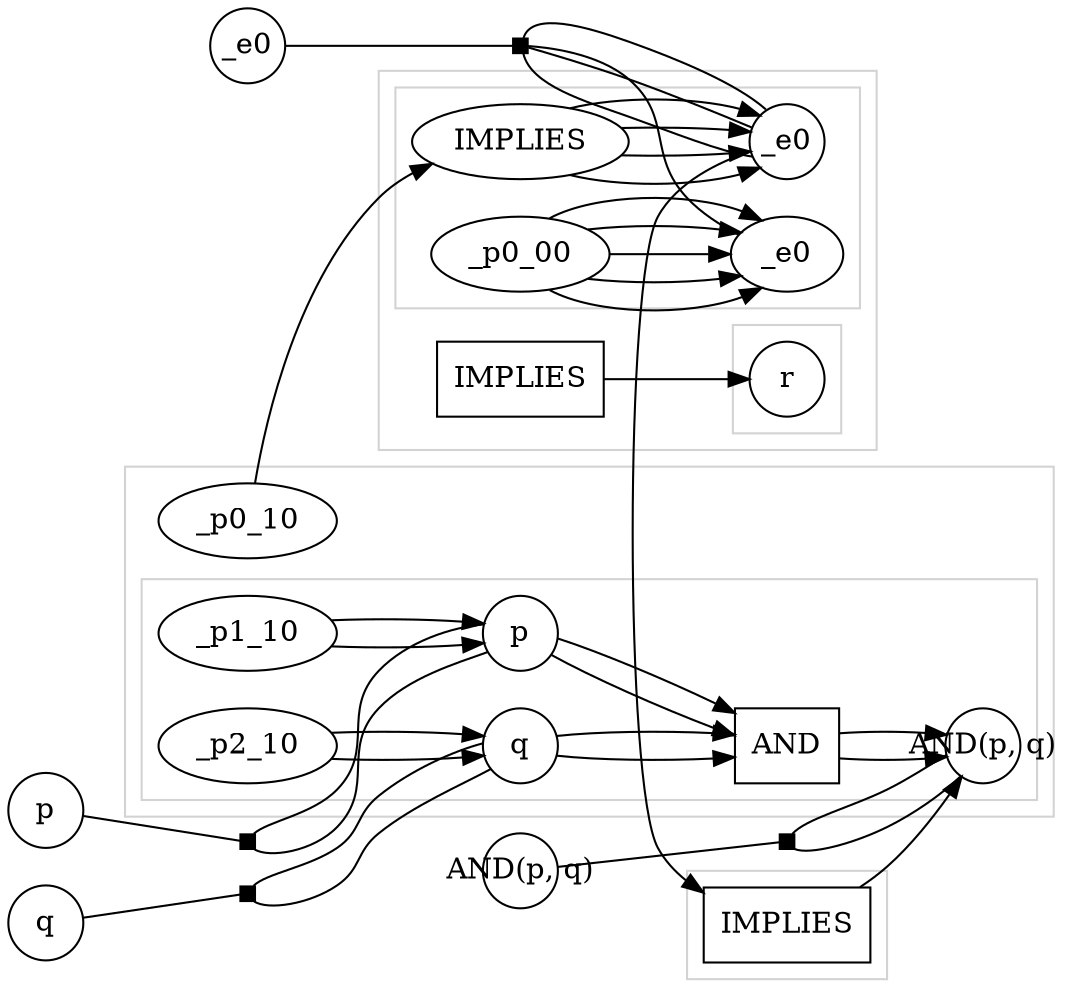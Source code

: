 digraph G {
  rankdir="LR";

  subgraph place {
    node [shape=circle,fixedsize=true,width=.5];
    _p0 [label="_e0"] ;
    _p1 [label="AND(p, q)"] ;
    _p2 [label="p"] ;
    _p3 [label="q"] ;
  } 

  subgraph transitions {
    node [shape=rect,height=.5,width=.5];
    _t0 [label="",height=.1,width=.1,style=filled,width=.1,color=black] ;
    _t1 [label="",height=.1,width=.1,style=filled,width=.1,color=black] ;
    _t2 [label="",height=.1,width=.1,style=filled,width=.1,color=black] ;
    _t3 [label="",height=.1,width=.1,style=filled,width=.1,color=black] ;
  } 

  subgraph cluster_0 {
    color=lightgray ;

    subgraph transitions {
      node [shape=rect,height=.5,width=.5];
      _t0_0 [label="IMPLIES"] ;
    } 

    subgraph cluster0_0 {
      color=lightgray ;

      subgraph place {
        node [shape=circle,fixedsize=true,width=.5];
        _p0_01 [label="r"] ;
      } 
    }

    subgraph cluster0_1 {
      color=lightgray ;

      subgraph place {
        node [shape=circle,fixedsize=true,width=.5];
        _p0_20 [label="_e0"] ;
      } 

      _t0_1 -> _p0_20 [] ;
      _p0_00 -> _p0_11 [] ;
    }

    subgraph cluster0_2 {
      color=lightgray ;

      subgraph place {
        node [shape=circle,fixedsize=true,width=.5];
        _p0_11 [label="_e0"] ;
      } 

      _p0_00 -> _p0_11 [] ;
    }

    _p0_00 -> _p0_11 [] ;
    _t0_0 -> _p0_01 [] ;
  }

  subgraph cluster_1 {
    color=lightgray ;

    subgraph transitions {
      node [shape=rect,height=.5,width=.5];
      _t0_1 [label="IMPLIES"] ;
    } 

    subgraph cluster1_0 {
      color=lightgray ;

      subgraph place {
        node [shape=circle,fixedsize=true,width=.5];
        _p0_21 [label="AND(p, q)"] ;
        _p1_21 [label="p"] ;
        _p2_21 [label="q"] ;
      } 

      subgraph transitions {
        node [shape=rect,height=.5,width=.5];
        _t0_21 [label="AND"] ;
      } 

      _t0_21 -> _p0_21 [] ;
      _p1_21 -> _t0_21 [] ;
      _p2_21 -> _t0_21 [] ;
      _p1_10 -> _p1_21 [] ;
      _p2_10 -> _p2_21 [] ;
    }

    subgraph cluster1_1 {
      color=lightgray ;

      subgraph place {
        node [shape=circle,fixedsize=true,width=.5];
        _p0_20 [label="_e0"] ;
      } 

      _t0_1 -> _p0_20 [] ;
      _p0_00 -> _p0_11 [] ;
    }

    _p0_10 -> _t0_1 [] ;
    _t0_1 -> _p0_20 [] ;
  }

  subgraph cluster_2 {
    color=lightgray ;

    subgraph transitions {
      node [shape=rect,height=.5,width=.5];
      _t0_2 [label="IMPLIES"] ;
    } 

    subgraph cluster2_0 {
      color=lightgray ;

      subgraph place {
        node [shape=circle,fixedsize=true,width=.5];
        _p0_20 [label="_e0"] ;
      } 

      _t0_1 -> _p0_20 [] ;
      _p0_00 -> _p0_11 [] ;
    }

    subgraph cluster2_1 {
      color=lightgray ;

      subgraph place {
        node [shape=circle,fixedsize=true,width=.5];
        _p0_21 [label="AND(p, q)"] ;
        _p1_21 [label="p"] ;
        _p2_21 [label="q"] ;
      } 

      subgraph transitions {
        node [shape=rect,height=.5,width=.5];
        _t0_21 [label="AND"] ;
      } 

      _t0_21 -> _p0_21 [] ;
      _p1_21 -> _t0_21 [] ;
      _p2_21 -> _t0_21 [] ;
      _p1_10 -> _p1_21 [] ;
      _p2_10 -> _p2_21 [] ;
    }

    _p0_20 -> _t0_2 [] ;
    _t0_2 -> _p0_21 [] ;
  }

  _p0 -> _t0 [arrowhead=none] ;
  _t0 -> _p0_20 [arrowhead=none] ;
  _t0 -> _p0_11 [arrowhead=none] ;
  _t0 -> _p0_20 [arrowhead=none] ;
  _t0 -> _p0_20 [arrowhead=none] ;
  _p1 -> _t1 [arrowhead=none] ;
  _t1 -> _p0_21 [arrowhead=none] ;
  _t1 -> _p0_21 [arrowhead=none] ;
  _p2 -> _t2 [arrowhead=none] ;
  _t2 -> _p1_21 [arrowhead=none] ;
  _t2 -> _p1_21 [arrowhead=none] ;
  _p3 -> _t3 [arrowhead=none] ;
  _t3 -> _p2_21 [arrowhead=none] ;
  _t3 -> _p2_21 [arrowhead=none] ;
}

